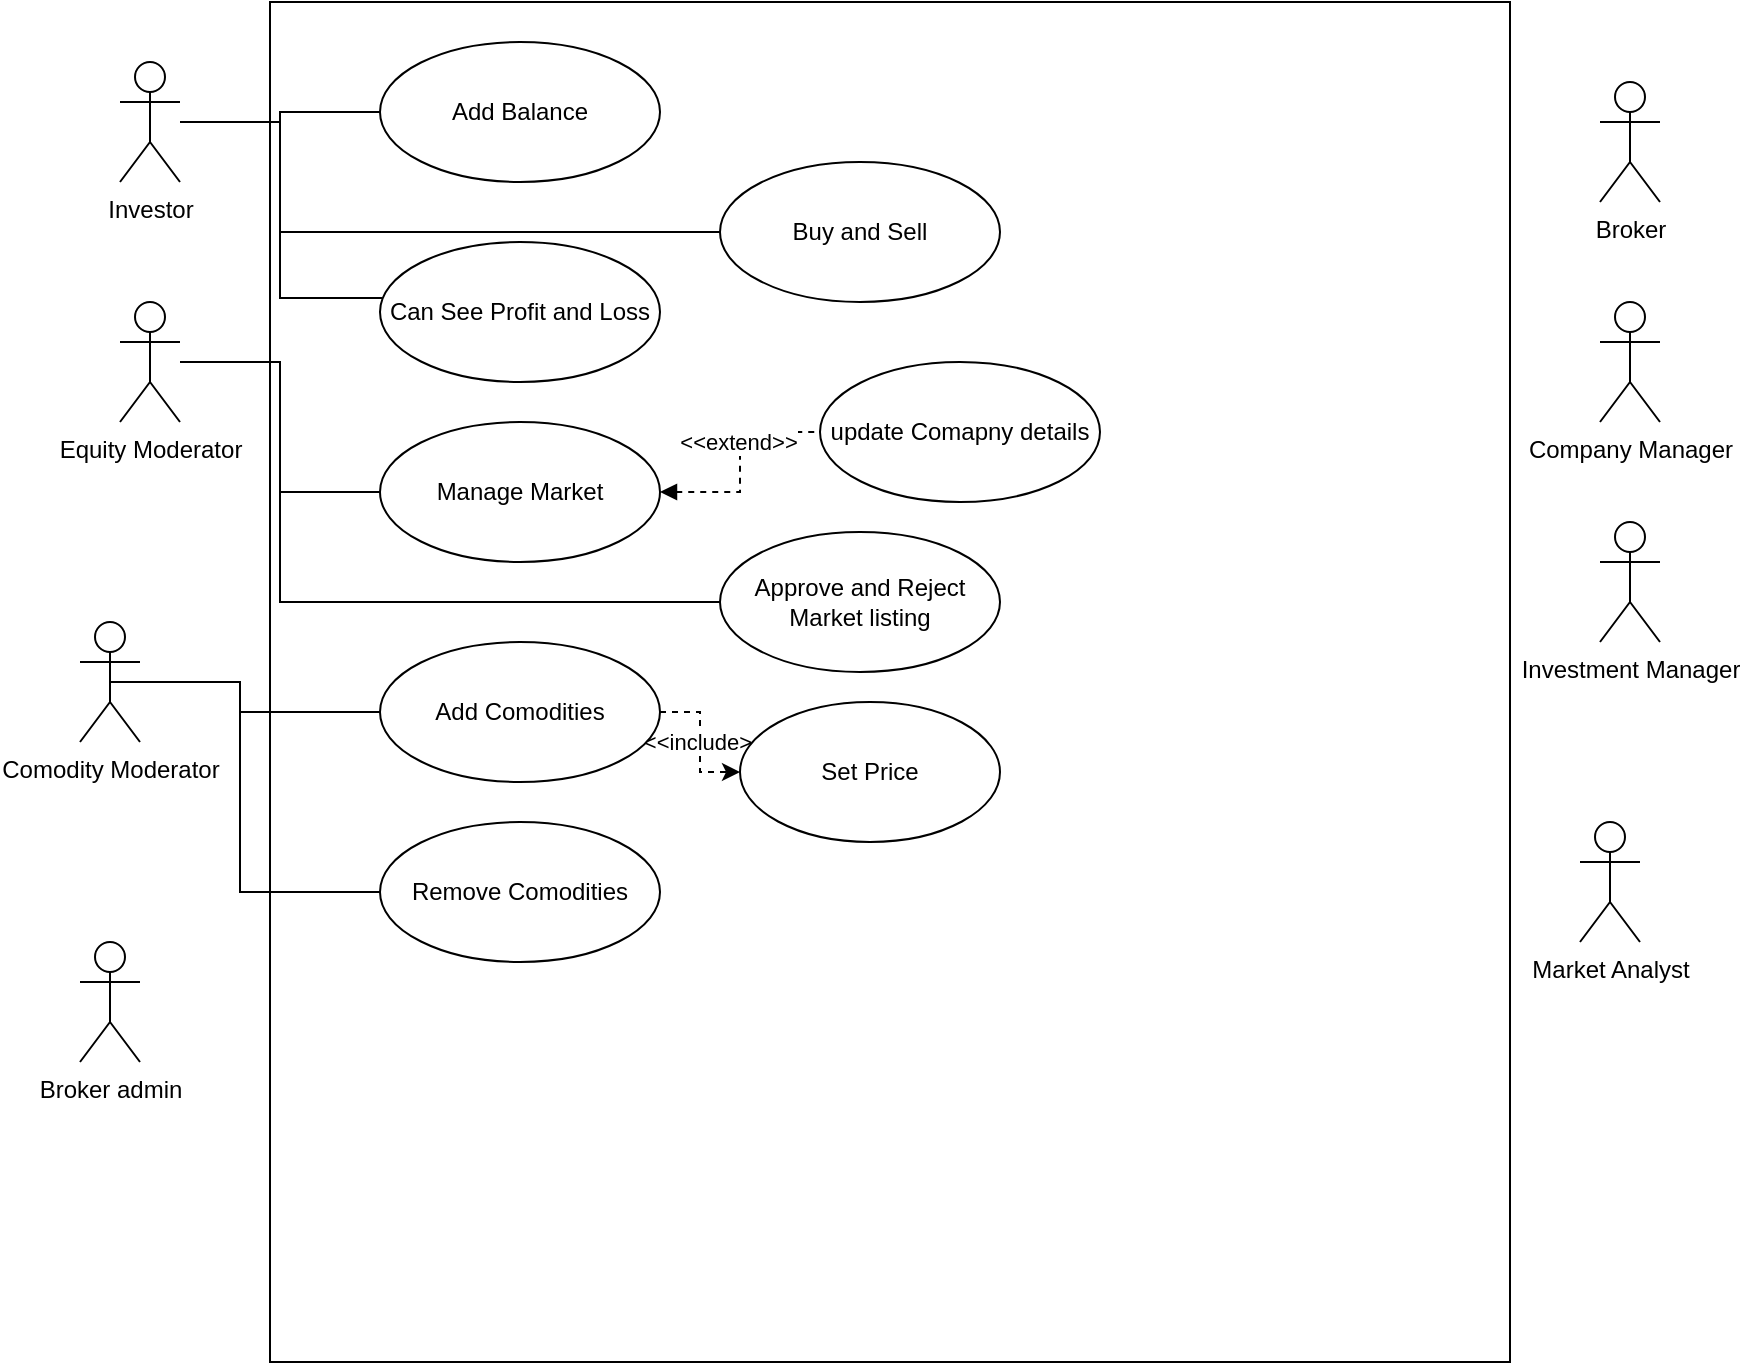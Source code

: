 <mxfile version="20.6.2" type="device"><diagram id="jgDECj278LGvWH7bgNbl" name="Page-1"><mxGraphModel dx="1868" dy="659" grid="1" gridSize="10" guides="1" tooltips="1" connect="1" arrows="1" fold="1" page="1" pageScale="1" pageWidth="850" pageHeight="1100" math="0" shadow="0"><root><mxCell id="0"/><mxCell id="1" parent="0"/><mxCell id="61Fqe80QVAPpCoBN5wap-3" value="" style="rounded=0;whiteSpace=wrap;html=1;" vertex="1" parent="1"><mxGeometry x="115" y="210" width="620" height="680" as="geometry"/></mxCell><mxCell id="61Fqe80QVAPpCoBN5wap-4" value="Add Balance" style="ellipse;whiteSpace=wrap;html=1;" vertex="1" parent="1"><mxGeometry x="170" y="230" width="140" height="70" as="geometry"/></mxCell><mxCell id="61Fqe80QVAPpCoBN5wap-16" value="" style="edgeStyle=orthogonalEdgeStyle;rounded=0;orthogonalLoop=1;jettySize=auto;html=1;endArrow=none;endFill=0;" edge="1" parent="1" source="61Fqe80QVAPpCoBN5wap-5" target="61Fqe80QVAPpCoBN5wap-4"><mxGeometry relative="1" as="geometry"/></mxCell><mxCell id="61Fqe80QVAPpCoBN5wap-22" style="edgeStyle=orthogonalEdgeStyle;rounded=0;orthogonalLoop=1;jettySize=auto;html=1;entryX=0.007;entryY=0.4;entryDx=0;entryDy=0;entryPerimeter=0;endArrow=none;endFill=0;" edge="1" parent="1" source="61Fqe80QVAPpCoBN5wap-5" target="61Fqe80QVAPpCoBN5wap-21"><mxGeometry relative="1" as="geometry"/></mxCell><mxCell id="61Fqe80QVAPpCoBN5wap-5" value="Investor" style="shape=umlActor;verticalLabelPosition=bottom;verticalAlign=top;html=1;outlineConnect=0;" vertex="1" parent="1"><mxGeometry x="40" y="240" width="30" height="60" as="geometry"/></mxCell><mxCell id="61Fqe80QVAPpCoBN5wap-26" value="" style="edgeStyle=orthogonalEdgeStyle;rounded=0;orthogonalLoop=1;jettySize=auto;html=1;endArrow=none;endFill=0;" edge="1" parent="1" source="61Fqe80QVAPpCoBN5wap-6" target="61Fqe80QVAPpCoBN5wap-25"><mxGeometry relative="1" as="geometry"/></mxCell><mxCell id="61Fqe80QVAPpCoBN5wap-28" style="edgeStyle=orthogonalEdgeStyle;rounded=0;orthogonalLoop=1;jettySize=auto;html=1;entryX=0;entryY=0.5;entryDx=0;entryDy=0;endArrow=none;endFill=0;" edge="1" parent="1" source="61Fqe80QVAPpCoBN5wap-6" target="61Fqe80QVAPpCoBN5wap-27"><mxGeometry relative="1" as="geometry"><Array as="points"><mxPoint x="120" y="390"/><mxPoint x="120" y="510"/></Array></mxGeometry></mxCell><mxCell id="61Fqe80QVAPpCoBN5wap-6" value="Equity Moderator" style="shape=umlActor;verticalLabelPosition=bottom;verticalAlign=top;html=1;outlineConnect=0;" vertex="1" parent="1"><mxGeometry x="40" y="360" width="30" height="60" as="geometry"/></mxCell><mxCell id="61Fqe80QVAPpCoBN5wap-40" style="edgeStyle=orthogonalEdgeStyle;rounded=0;orthogonalLoop=1;jettySize=auto;html=1;startArrow=none;startFill=0;endArrow=none;endFill=0;exitX=0.5;exitY=0.5;exitDx=0;exitDy=0;exitPerimeter=0;" edge="1" parent="1" source="61Fqe80QVAPpCoBN5wap-7" target="61Fqe80QVAPpCoBN5wap-36"><mxGeometry relative="1" as="geometry"><Array as="points"><mxPoint x="100" y="550"/><mxPoint x="100" y="565"/></Array></mxGeometry></mxCell><mxCell id="61Fqe80QVAPpCoBN5wap-42" style="edgeStyle=orthogonalEdgeStyle;rounded=0;orthogonalLoop=1;jettySize=auto;html=1;exitX=0.5;exitY=0.5;exitDx=0;exitDy=0;exitPerimeter=0;entryX=0;entryY=0.5;entryDx=0;entryDy=0;startArrow=none;startFill=0;endArrow=none;endFill=0;" edge="1" parent="1" source="61Fqe80QVAPpCoBN5wap-7" target="61Fqe80QVAPpCoBN5wap-41"><mxGeometry relative="1" as="geometry"><Array as="points"><mxPoint x="100" y="550"/><mxPoint x="100" y="655"/></Array></mxGeometry></mxCell><mxCell id="61Fqe80QVAPpCoBN5wap-7" value="Comodity Moderator" style="shape=umlActor;verticalLabelPosition=bottom;verticalAlign=top;html=1;outlineConnect=0;" vertex="1" parent="1"><mxGeometry x="20" y="520" width="30" height="60" as="geometry"/></mxCell><mxCell id="61Fqe80QVAPpCoBN5wap-8" value="Broker admin" style="shape=umlActor;verticalLabelPosition=bottom;verticalAlign=top;html=1;outlineConnect=0;" vertex="1" parent="1"><mxGeometry x="20" y="680" width="30" height="60" as="geometry"/></mxCell><mxCell id="61Fqe80QVAPpCoBN5wap-9" value="Broker" style="shape=umlActor;verticalLabelPosition=bottom;verticalAlign=top;html=1;outlineConnect=0;" vertex="1" parent="1"><mxGeometry x="780" y="250" width="30" height="60" as="geometry"/></mxCell><mxCell id="61Fqe80QVAPpCoBN5wap-10" value="Company Manager" style="shape=umlActor;verticalLabelPosition=bottom;verticalAlign=top;html=1;outlineConnect=0;" vertex="1" parent="1"><mxGeometry x="780" y="360" width="30" height="60" as="geometry"/></mxCell><mxCell id="61Fqe80QVAPpCoBN5wap-11" value="Investment Manager" style="shape=umlActor;verticalLabelPosition=bottom;verticalAlign=top;html=1;outlineConnect=0;" vertex="1" parent="1"><mxGeometry x="780" y="470" width="30" height="60" as="geometry"/></mxCell><mxCell id="61Fqe80QVAPpCoBN5wap-12" value="Market Analyst" style="shape=umlActor;verticalLabelPosition=bottom;verticalAlign=top;html=1;outlineConnect=0;" vertex="1" parent="1"><mxGeometry x="770" y="620" width="30" height="60" as="geometry"/></mxCell><mxCell id="61Fqe80QVAPpCoBN5wap-20" style="edgeStyle=orthogonalEdgeStyle;rounded=0;orthogonalLoop=1;jettySize=auto;html=1;exitX=0;exitY=0.5;exitDx=0;exitDy=0;endArrow=none;endFill=0;" edge="1" parent="1" source="61Fqe80QVAPpCoBN5wap-15" target="61Fqe80QVAPpCoBN5wap-5"><mxGeometry relative="1" as="geometry"><Array as="points"><mxPoint x="120" y="325"/><mxPoint x="120" y="270"/></Array></mxGeometry></mxCell><mxCell id="61Fqe80QVAPpCoBN5wap-15" value="Buy and Sell" style="ellipse;whiteSpace=wrap;html=1;" vertex="1" parent="1"><mxGeometry x="340" y="290" width="140" height="70" as="geometry"/></mxCell><mxCell id="61Fqe80QVAPpCoBN5wap-21" value="Can See Profit and Loss" style="ellipse;whiteSpace=wrap;html=1;" vertex="1" parent="1"><mxGeometry x="170" y="330" width="140" height="70" as="geometry"/></mxCell><mxCell id="61Fqe80QVAPpCoBN5wap-33" style="edgeStyle=orthogonalEdgeStyle;rounded=0;orthogonalLoop=1;jettySize=auto;html=1;entryX=0;entryY=0.5;entryDx=0;entryDy=0;endArrow=none;endFill=0;dashed=1;startArrow=block;startFill=1;" edge="1" parent="1" source="61Fqe80QVAPpCoBN5wap-25" target="61Fqe80QVAPpCoBN5wap-32"><mxGeometry relative="1" as="geometry"/></mxCell><mxCell id="61Fqe80QVAPpCoBN5wap-34" value="&amp;lt;&amp;lt;extend&amp;gt;&amp;gt;" style="edgeLabel;html=1;align=center;verticalAlign=middle;resizable=0;points=[];" vertex="1" connectable="0" parent="61Fqe80QVAPpCoBN5wap-33"><mxGeometry x="0.191" y="1" relative="1" as="geometry"><mxPoint as="offset"/></mxGeometry></mxCell><mxCell id="61Fqe80QVAPpCoBN5wap-25" value="Manage Market" style="ellipse;whiteSpace=wrap;html=1;" vertex="1" parent="1"><mxGeometry x="170" y="420" width="140" height="70" as="geometry"/></mxCell><mxCell id="61Fqe80QVAPpCoBN5wap-27" value="Approve and Reject Market listing" style="ellipse;whiteSpace=wrap;html=1;" vertex="1" parent="1"><mxGeometry x="340" y="475" width="140" height="70" as="geometry"/></mxCell><mxCell id="61Fqe80QVAPpCoBN5wap-32" value="update Comapny details" style="ellipse;whiteSpace=wrap;html=1;" vertex="1" parent="1"><mxGeometry x="390" y="390" width="140" height="70" as="geometry"/></mxCell><mxCell id="61Fqe80QVAPpCoBN5wap-39" value="&amp;lt;&amp;lt;include&amp;gt;." style="edgeStyle=orthogonalEdgeStyle;rounded=0;orthogonalLoop=1;jettySize=auto;html=1;dashed=1;startArrow=none;startFill=0;endArrow=classic;endFill=1;" edge="1" parent="1" source="61Fqe80QVAPpCoBN5wap-36" target="61Fqe80QVAPpCoBN5wap-38"><mxGeometry relative="1" as="geometry"/></mxCell><mxCell id="61Fqe80QVAPpCoBN5wap-36" value="Add Comodities" style="ellipse;whiteSpace=wrap;html=1;" vertex="1" parent="1"><mxGeometry x="170" y="530" width="140" height="70" as="geometry"/></mxCell><mxCell id="61Fqe80QVAPpCoBN5wap-38" value="Set Price" style="ellipse;whiteSpace=wrap;html=1;" vertex="1" parent="1"><mxGeometry x="350" y="560" width="130" height="70" as="geometry"/></mxCell><mxCell id="61Fqe80QVAPpCoBN5wap-41" value="Remove Comodities" style="ellipse;whiteSpace=wrap;html=1;" vertex="1" parent="1"><mxGeometry x="170" y="620" width="140" height="70" as="geometry"/></mxCell></root></mxGraphModel></diagram></mxfile>